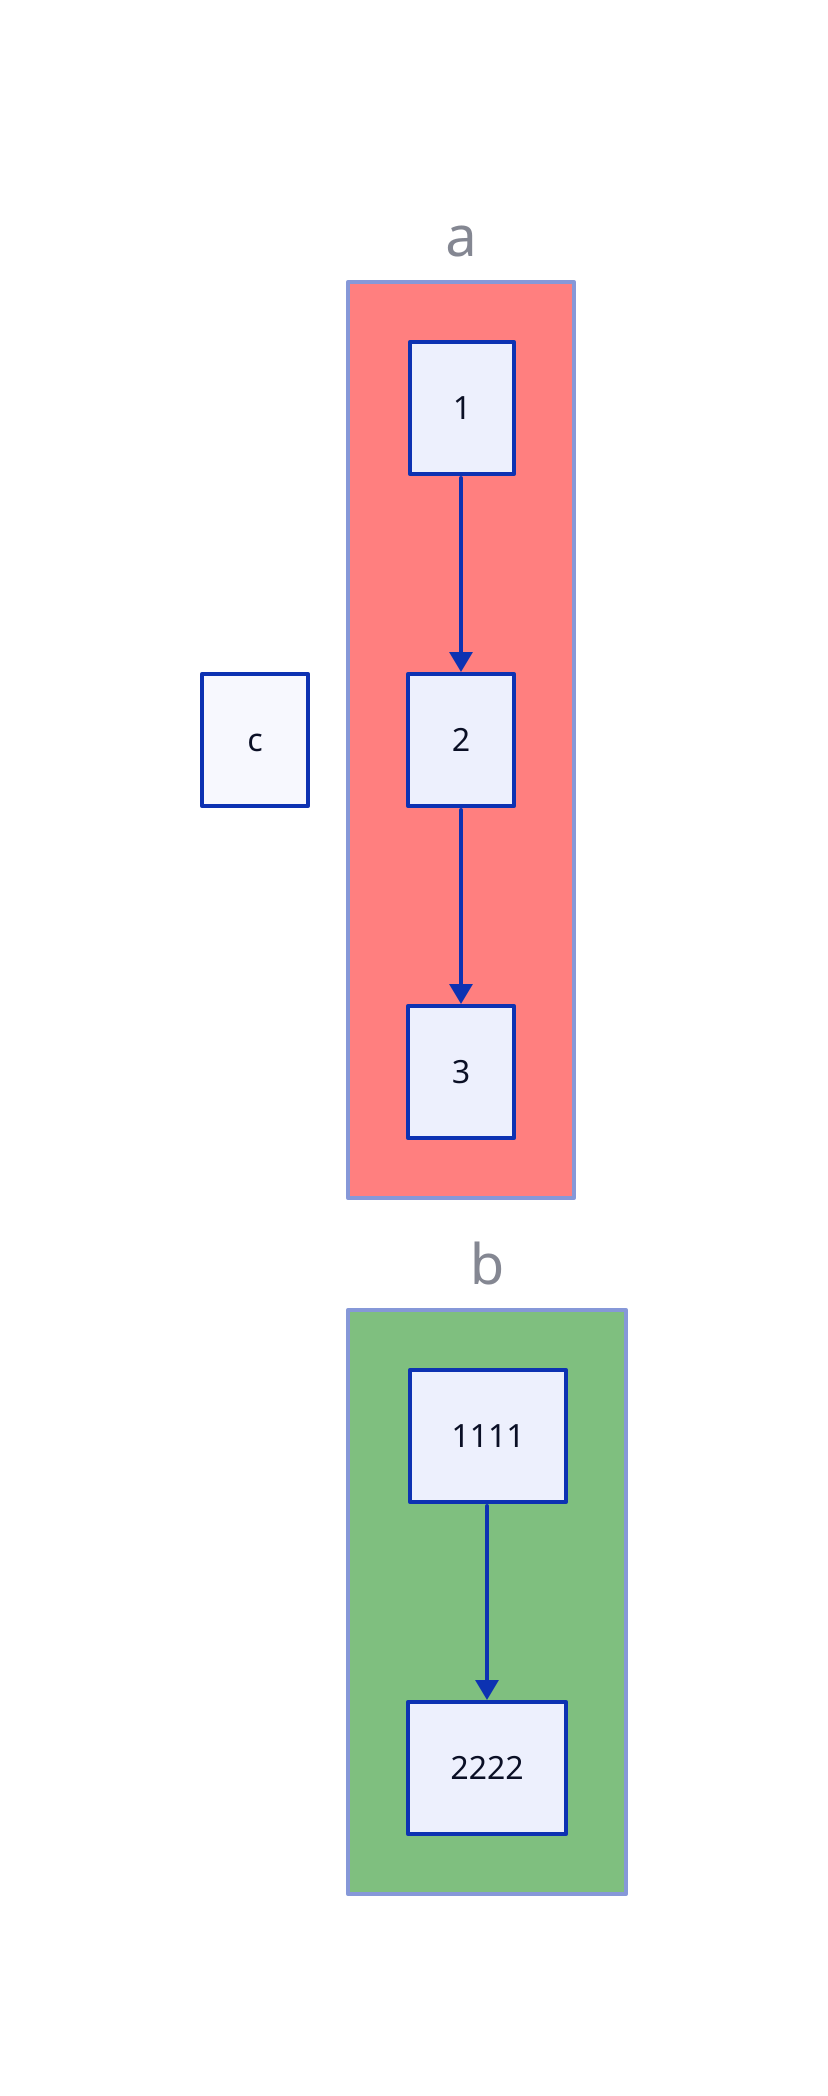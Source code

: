 a
b
c

a: {
  1 -> 2 -> 3
  near: center-right
  style.fill: red
  style.opacity: 0.5
}

b: {
  1111 -> 2222
  near: bottom-right
  style.fill: green
  style.opacity: 0.5
}
